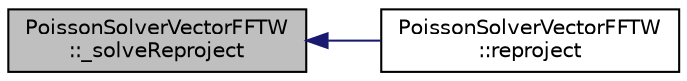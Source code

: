 digraph "PoissonSolverVectorFFTW::_solveReproject"
{
  edge [fontname="Helvetica",fontsize="10",labelfontname="Helvetica",labelfontsize="10"];
  node [fontname="Helvetica",fontsize="10",shape=record];
  rankdir="LR";
  Node1 [label="PoissonSolverVectorFFTW\l::_solveReproject",height=0.2,width=0.4,color="black", fillcolor="grey75", style="filled", fontcolor="black"];
  Node1 -> Node2 [dir="back",color="midnightblue",fontsize="10",style="solid"];
  Node2 [label="PoissonSolverVectorFFTW\l::reproject",height=0.2,width=0.4,color="black", fillcolor="white", style="filled",URL="$class_poisson_solver_vector_f_f_t_w.html#a517b6b196f4cc6fe328e52824d016e0c"];
}
